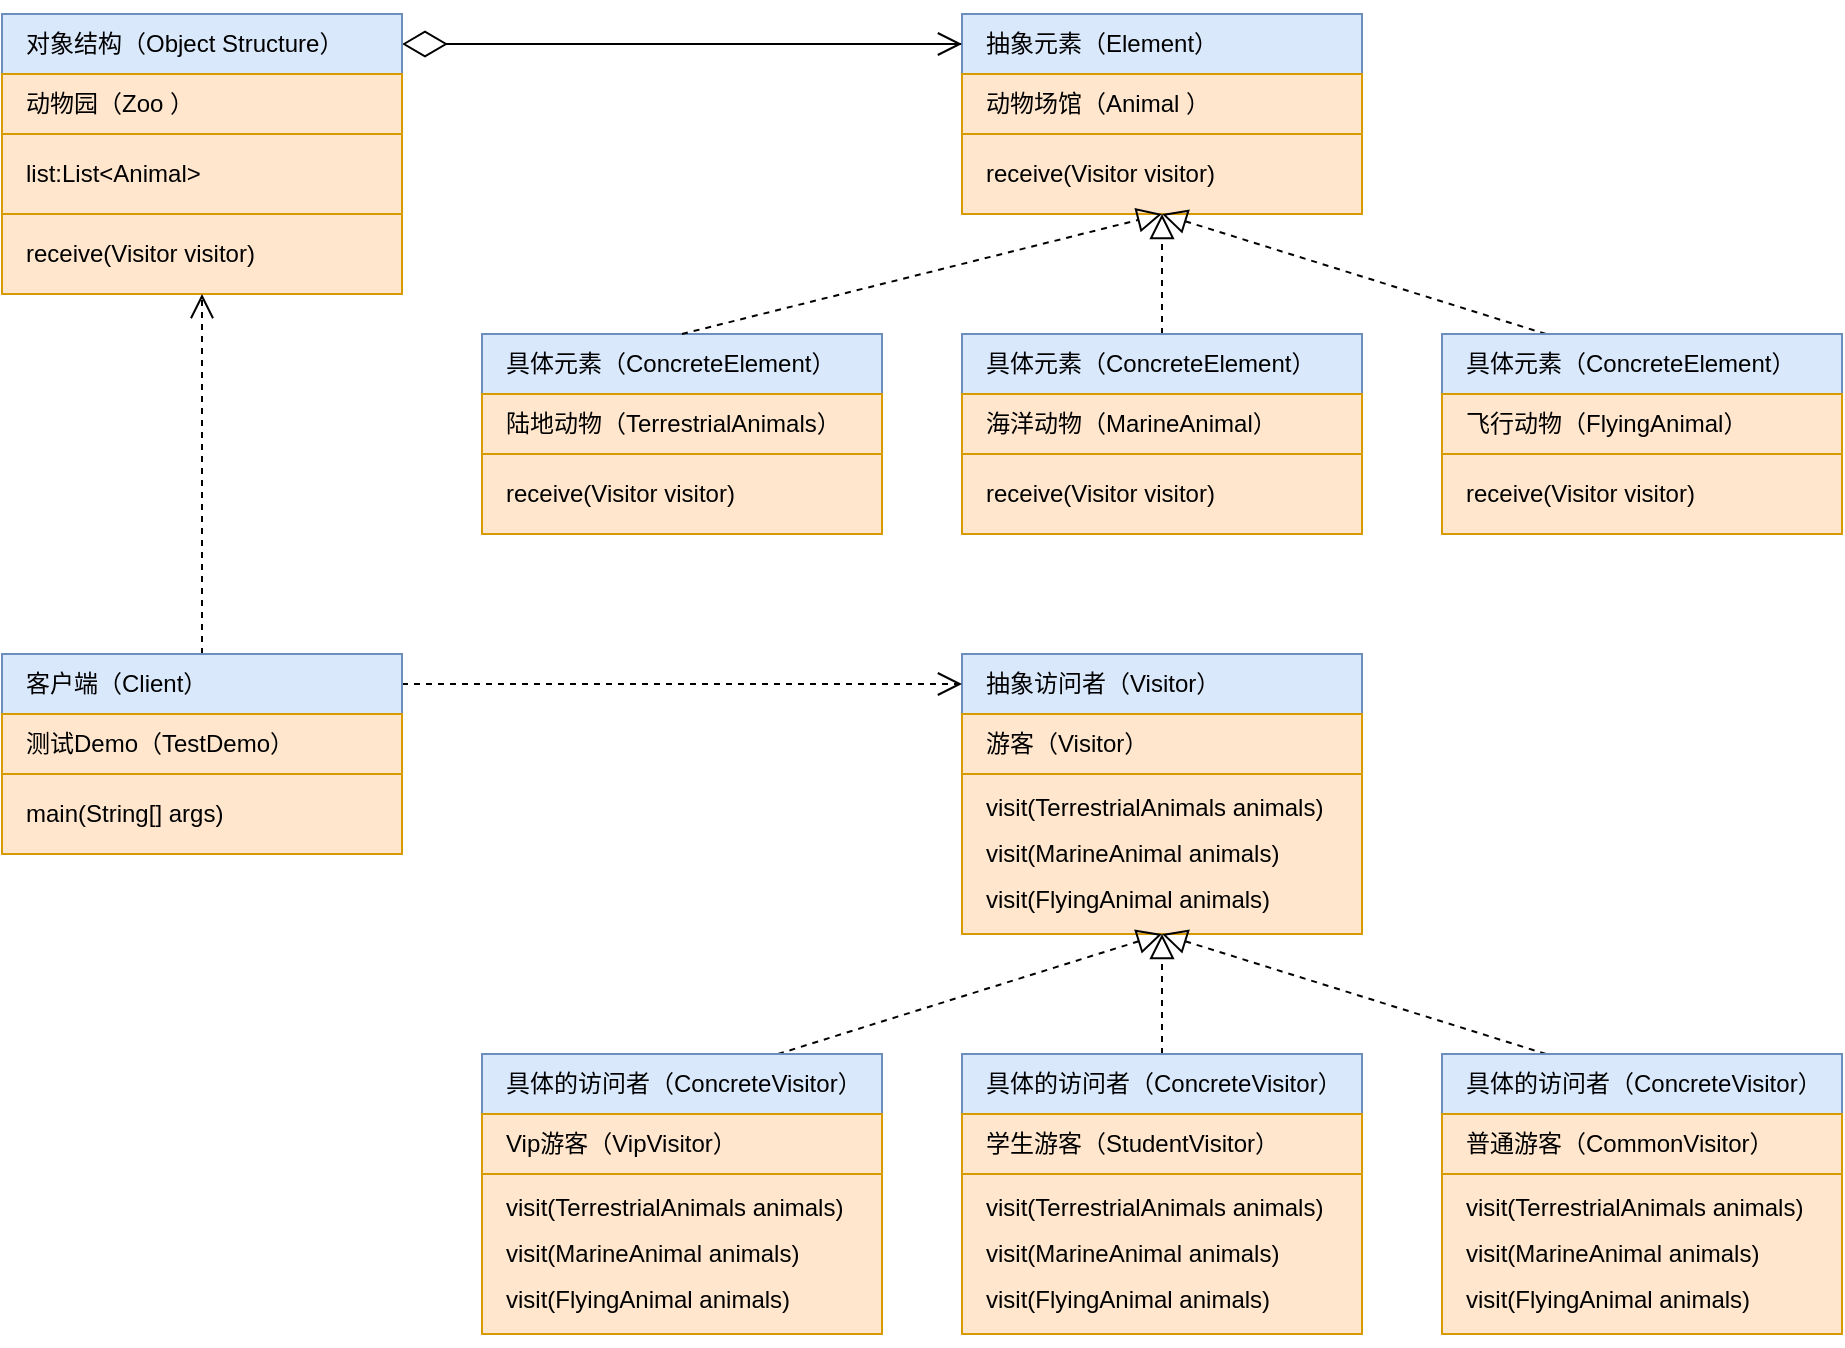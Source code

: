 <mxfile version="16.2.6" type="github">
  <diagram id="XOhA55NcS2QHTR4QWhDT" name="Page-1">
    <mxGraphModel dx="1303" dy="727" grid="1" gridSize="10" guides="1" tooltips="1" connect="1" arrows="1" fold="1" page="1" pageScale="1" pageWidth="827" pageHeight="1169" math="0" shadow="0">
      <root>
        <mxCell id="0" />
        <mxCell id="1" parent="0" />
        <mxCell id="sfOpB3X1GmYssThPa7Gk-39" style="edgeStyle=none;rounded=0;orthogonalLoop=1;jettySize=auto;html=1;endArrow=diamondThin;endFill=0;strokeWidth=1;endSize=20;" edge="1" parent="1" source="sfOpB3X1GmYssThPa7Gk-1" target="sfOpB3X1GmYssThPa7Gk-32">
          <mxGeometry relative="1" as="geometry" />
        </mxCell>
        <mxCell id="sfOpB3X1GmYssThPa7Gk-1" value="抽象元素（Element）" style="rounded=0;whiteSpace=wrap;html=1;fillColor=#dae8fc;strokeColor=#6c8ebf;align=left;spacingLeft=10;" vertex="1" parent="1">
          <mxGeometry x="520" y="40" width="200" height="30" as="geometry" />
        </mxCell>
        <mxCell id="sfOpB3X1GmYssThPa7Gk-2" value="&lt;span style=&quot;line-height: 1&quot;&gt;动物场馆（Animal&amp;nbsp;）&lt;/span&gt;" style="rounded=0;whiteSpace=wrap;html=1;fillColor=#ffe6cc;strokeColor=#d79b00;align=left;spacingLeft=10;" vertex="1" parent="1">
          <mxGeometry x="520" y="70" width="200" height="30" as="geometry" />
        </mxCell>
        <mxCell id="sfOpB3X1GmYssThPa7Gk-3" value="receive(Visitor visitor)" style="rounded=0;whiteSpace=wrap;html=1;fillColor=#ffe6cc;strokeColor=#d79b00;align=left;spacingLeft=10;" vertex="1" parent="1">
          <mxGeometry x="520" y="100" width="200" height="40" as="geometry" />
        </mxCell>
        <mxCell id="sfOpB3X1GmYssThPa7Gk-4" value="具体元素（ConcreteElement）" style="rounded=0;whiteSpace=wrap;html=1;fillColor=#dae8fc;strokeColor=#6c8ebf;align=left;spacingLeft=10;" vertex="1" parent="1">
          <mxGeometry x="280" y="200" width="200" height="30" as="geometry" />
        </mxCell>
        <mxCell id="sfOpB3X1GmYssThPa7Gk-5" value="&lt;span&gt;陆地动物（TerrestrialAnimals）&lt;/span&gt;" style="rounded=0;whiteSpace=wrap;html=1;fillColor=#ffe6cc;strokeColor=#d79b00;align=left;spacingLeft=10;" vertex="1" parent="1">
          <mxGeometry x="280" y="230" width="200" height="30" as="geometry" />
        </mxCell>
        <mxCell id="sfOpB3X1GmYssThPa7Gk-6" value="receive(Visitor visitor)" style="rounded=0;whiteSpace=wrap;html=1;fillColor=#ffe6cc;strokeColor=#d79b00;align=left;spacingLeft=10;" vertex="1" parent="1">
          <mxGeometry x="280" y="260" width="200" height="40" as="geometry" />
        </mxCell>
        <mxCell id="sfOpB3X1GmYssThPa7Gk-13" style="edgeStyle=orthogonalEdgeStyle;rounded=0;orthogonalLoop=1;jettySize=auto;html=1;entryX=0.5;entryY=1;entryDx=0;entryDy=0;endArrow=block;endFill=0;align=left;spacingLeft=10;endSize=10;dashed=1;" edge="1" parent="1" source="sfOpB3X1GmYssThPa7Gk-7" target="sfOpB3X1GmYssThPa7Gk-3">
          <mxGeometry relative="1" as="geometry" />
        </mxCell>
        <mxCell id="sfOpB3X1GmYssThPa7Gk-7" value="具体元素（ConcreteElement）" style="rounded=0;whiteSpace=wrap;html=1;fillColor=#dae8fc;strokeColor=#6c8ebf;align=left;spacingLeft=10;" vertex="1" parent="1">
          <mxGeometry x="520" y="200" width="200" height="30" as="geometry" />
        </mxCell>
        <mxCell id="sfOpB3X1GmYssThPa7Gk-8" value="&lt;span&gt;海洋动物（MarineAnimal）&lt;/span&gt;" style="rounded=0;whiteSpace=wrap;html=1;fillColor=#ffe6cc;strokeColor=#d79b00;align=left;spacingLeft=10;" vertex="1" parent="1">
          <mxGeometry x="520" y="230" width="200" height="30" as="geometry" />
        </mxCell>
        <mxCell id="sfOpB3X1GmYssThPa7Gk-9" value="receive(Visitor visitor)" style="rounded=0;whiteSpace=wrap;html=1;fillColor=#ffe6cc;strokeColor=#d79b00;align=left;spacingLeft=10;" vertex="1" parent="1">
          <mxGeometry x="520" y="260" width="200" height="40" as="geometry" />
        </mxCell>
        <mxCell id="sfOpB3X1GmYssThPa7Gk-16" style="edgeStyle=none;rounded=0;orthogonalLoop=1;jettySize=auto;html=1;endArrow=block;endFill=0;entryX=0.5;entryY=1;entryDx=0;entryDy=0;align=left;spacingLeft=10;endSize=10;dashed=1;" edge="1" parent="1" source="sfOpB3X1GmYssThPa7Gk-10" target="sfOpB3X1GmYssThPa7Gk-3">
          <mxGeometry relative="1" as="geometry" />
        </mxCell>
        <mxCell id="sfOpB3X1GmYssThPa7Gk-10" value="具体元素（ConcreteElement）" style="rounded=0;whiteSpace=wrap;html=1;fillColor=#dae8fc;strokeColor=#6c8ebf;align=left;spacingLeft=10;" vertex="1" parent="1">
          <mxGeometry x="760" y="200" width="200" height="30" as="geometry" />
        </mxCell>
        <mxCell id="sfOpB3X1GmYssThPa7Gk-11" value="&lt;span&gt;飞行动物（FlyingAnimal）&lt;/span&gt;" style="rounded=0;whiteSpace=wrap;html=1;fillColor=#ffe6cc;strokeColor=#d79b00;align=left;spacingLeft=10;" vertex="1" parent="1">
          <mxGeometry x="760" y="230" width="200" height="30" as="geometry" />
        </mxCell>
        <mxCell id="sfOpB3X1GmYssThPa7Gk-12" value="receive(Visitor visitor)" style="rounded=0;whiteSpace=wrap;html=1;fillColor=#ffe6cc;strokeColor=#d79b00;align=left;spacingLeft=10;" vertex="1" parent="1">
          <mxGeometry x="760" y="260" width="200" height="40" as="geometry" />
        </mxCell>
        <mxCell id="sfOpB3X1GmYssThPa7Gk-15" style="rounded=0;orthogonalLoop=1;jettySize=auto;html=1;entryX=0.5;entryY=1;entryDx=0;entryDy=0;endArrow=block;endFill=0;exitX=0.5;exitY=0;exitDx=0;exitDy=0;align=left;spacingLeft=10;endSize=10;dashed=1;" edge="1" parent="1" source="sfOpB3X1GmYssThPa7Gk-4" target="sfOpB3X1GmYssThPa7Gk-3">
          <mxGeometry relative="1" as="geometry">
            <mxPoint x="630" y="210" as="sourcePoint" />
            <mxPoint x="630" y="150" as="targetPoint" />
          </mxGeometry>
        </mxCell>
        <mxCell id="sfOpB3X1GmYssThPa7Gk-17" value="抽象访问者（Visitor）" style="rounded=0;whiteSpace=wrap;html=1;fillColor=#dae8fc;strokeColor=#6c8ebf;align=left;spacingLeft=10;" vertex="1" parent="1">
          <mxGeometry x="520" y="360" width="200" height="30" as="geometry" />
        </mxCell>
        <mxCell id="sfOpB3X1GmYssThPa7Gk-18" value="&lt;span&gt;游客（Visitor）&lt;/span&gt;" style="rounded=0;whiteSpace=wrap;html=1;fillColor=#ffe6cc;strokeColor=#d79b00;align=left;spacingLeft=10;" vertex="1" parent="1">
          <mxGeometry x="520" y="390" width="200" height="30" as="geometry" />
        </mxCell>
        <mxCell id="sfOpB3X1GmYssThPa7Gk-19" value="&lt;p style=&quot;line-height: 1.9&quot;&gt;visit(TerrestrialAnimals animals)&lt;br&gt;visit(MarineAnimal animals)&lt;br&gt;visit(FlyingAnimal animals)&lt;/p&gt;" style="rounded=0;whiteSpace=wrap;html=1;fillColor=#ffe6cc;strokeColor=#d79b00;align=left;spacingLeft=10;" vertex="1" parent="1">
          <mxGeometry x="520" y="420" width="200" height="80" as="geometry" />
        </mxCell>
        <mxCell id="sfOpB3X1GmYssThPa7Gk-29" style="edgeStyle=none;rounded=0;orthogonalLoop=1;jettySize=auto;html=1;entryX=0.5;entryY=1;entryDx=0;entryDy=0;endArrow=block;endFill=0;endSize=10;dashed=1;" edge="1" parent="1" source="sfOpB3X1GmYssThPa7Gk-20" target="sfOpB3X1GmYssThPa7Gk-19">
          <mxGeometry relative="1" as="geometry" />
        </mxCell>
        <mxCell id="sfOpB3X1GmYssThPa7Gk-20" value="具体的访问者（ConcreteVisitor）" style="rounded=0;whiteSpace=wrap;html=1;fillColor=#dae8fc;strokeColor=#6c8ebf;align=left;spacingLeft=10;" vertex="1" parent="1">
          <mxGeometry x="280" y="560" width="200" height="30" as="geometry" />
        </mxCell>
        <mxCell id="sfOpB3X1GmYssThPa7Gk-21" value="&lt;span&gt;Vip游客（VipVisitor）&lt;/span&gt;" style="rounded=0;whiteSpace=wrap;html=1;fillColor=#ffe6cc;strokeColor=#d79b00;align=left;spacingLeft=10;" vertex="1" parent="1">
          <mxGeometry x="280" y="590" width="200" height="30" as="geometry" />
        </mxCell>
        <mxCell id="sfOpB3X1GmYssThPa7Gk-22" value="&lt;p style=&quot;line-height: 1.9&quot;&gt;visit(TerrestrialAnimals animals)&lt;br&gt;visit(MarineAnimal animals)&lt;br&gt;visit(FlyingAnimal animals)&lt;/p&gt;" style="rounded=0;whiteSpace=wrap;html=1;fillColor=#ffe6cc;strokeColor=#d79b00;align=left;spacingLeft=10;" vertex="1" parent="1">
          <mxGeometry x="280" y="620" width="200" height="80" as="geometry" />
        </mxCell>
        <mxCell id="sfOpB3X1GmYssThPa7Gk-30" style="edgeStyle=none;rounded=0;orthogonalLoop=1;jettySize=auto;html=1;endArrow=block;endFill=0;endSize=10;dashed=1;" edge="1" parent="1" source="sfOpB3X1GmYssThPa7Gk-23" target="sfOpB3X1GmYssThPa7Gk-19">
          <mxGeometry relative="1" as="geometry" />
        </mxCell>
        <mxCell id="sfOpB3X1GmYssThPa7Gk-23" value="具体的访问者（ConcreteVisitor）" style="rounded=0;whiteSpace=wrap;html=1;fillColor=#dae8fc;strokeColor=#6c8ebf;align=left;spacingLeft=10;" vertex="1" parent="1">
          <mxGeometry x="520" y="560" width="200" height="30" as="geometry" />
        </mxCell>
        <mxCell id="sfOpB3X1GmYssThPa7Gk-24" value="&lt;span&gt;学生游客（StudentVisitor）&lt;/span&gt;" style="rounded=0;whiteSpace=wrap;html=1;fillColor=#ffe6cc;strokeColor=#d79b00;align=left;spacingLeft=10;" vertex="1" parent="1">
          <mxGeometry x="520" y="590" width="200" height="30" as="geometry" />
        </mxCell>
        <mxCell id="sfOpB3X1GmYssThPa7Gk-25" value="&lt;p style=&quot;line-height: 1.9&quot;&gt;visit(TerrestrialAnimals animals)&lt;br&gt;visit(MarineAnimal animals)&lt;br&gt;visit(FlyingAnimal animals)&lt;/p&gt;" style="rounded=0;whiteSpace=wrap;html=1;fillColor=#ffe6cc;strokeColor=#d79b00;align=left;spacingLeft=10;" vertex="1" parent="1">
          <mxGeometry x="520" y="620" width="200" height="80" as="geometry" />
        </mxCell>
        <mxCell id="sfOpB3X1GmYssThPa7Gk-31" style="edgeStyle=none;rounded=0;orthogonalLoop=1;jettySize=auto;html=1;endArrow=block;endFill=0;entryX=0.5;entryY=1;entryDx=0;entryDy=0;endSize=10;dashed=1;" edge="1" parent="1" source="sfOpB3X1GmYssThPa7Gk-26" target="sfOpB3X1GmYssThPa7Gk-19">
          <mxGeometry relative="1" as="geometry" />
        </mxCell>
        <mxCell id="sfOpB3X1GmYssThPa7Gk-26" value="具体的访问者（ConcreteVisitor）" style="rounded=0;whiteSpace=wrap;html=1;fillColor=#dae8fc;strokeColor=#6c8ebf;align=left;spacingLeft=10;" vertex="1" parent="1">
          <mxGeometry x="760" y="560" width="200" height="30" as="geometry" />
        </mxCell>
        <mxCell id="sfOpB3X1GmYssThPa7Gk-27" value="&lt;span&gt;普通游客（CommonVisitor）&lt;/span&gt;" style="rounded=0;whiteSpace=wrap;html=1;fillColor=#ffe6cc;strokeColor=#d79b00;align=left;spacingLeft=10;" vertex="1" parent="1">
          <mxGeometry x="760" y="590" width="200" height="30" as="geometry" />
        </mxCell>
        <mxCell id="sfOpB3X1GmYssThPa7Gk-28" value="&lt;p style=&quot;line-height: 1.9&quot;&gt;visit(TerrestrialAnimals animals)&lt;br&gt;visit(MarineAnimal animals)&lt;br&gt;visit(FlyingAnimal animals)&lt;/p&gt;" style="rounded=0;whiteSpace=wrap;html=1;fillColor=#ffe6cc;strokeColor=#d79b00;align=left;spacingLeft=10;" vertex="1" parent="1">
          <mxGeometry x="760" y="620" width="200" height="80" as="geometry" />
        </mxCell>
        <mxCell id="sfOpB3X1GmYssThPa7Gk-38" style="edgeStyle=none;rounded=0;orthogonalLoop=1;jettySize=auto;html=1;entryX=0;entryY=0.5;entryDx=0;entryDy=0;endArrow=open;endFill=0;strokeWidth=1;endSize=10;" edge="1" parent="1" target="sfOpB3X1GmYssThPa7Gk-1">
          <mxGeometry relative="1" as="geometry">
            <mxPoint x="270" y="55" as="sourcePoint" />
          </mxGeometry>
        </mxCell>
        <mxCell id="sfOpB3X1GmYssThPa7Gk-32" value="对象结构（Object Structure）" style="rounded=0;whiteSpace=wrap;html=1;fillColor=#dae8fc;strokeColor=#6c8ebf;align=left;spacingLeft=10;" vertex="1" parent="1">
          <mxGeometry x="40" y="40" width="200" height="30" as="geometry" />
        </mxCell>
        <mxCell id="sfOpB3X1GmYssThPa7Gk-33" value="&lt;span&gt;动物园（Zoo ）&lt;/span&gt;" style="rounded=0;whiteSpace=wrap;html=1;fillColor=#ffe6cc;strokeColor=#d79b00;align=left;spacingLeft=10;" vertex="1" parent="1">
          <mxGeometry x="40" y="70" width="200" height="30" as="geometry" />
        </mxCell>
        <mxCell id="sfOpB3X1GmYssThPa7Gk-35" value="receive(Visitor visitor)" style="rounded=0;whiteSpace=wrap;html=1;fillColor=#ffe6cc;strokeColor=#d79b00;align=left;spacingLeft=10;" vertex="1" parent="1">
          <mxGeometry x="40" y="140" width="200" height="40" as="geometry" />
        </mxCell>
        <mxCell id="sfOpB3X1GmYssThPa7Gk-37" value="list:List&amp;lt;Animal&amp;gt;" style="rounded=0;whiteSpace=wrap;html=1;fillColor=#ffe6cc;strokeColor=#d79b00;align=left;spacingLeft=10;" vertex="1" parent="1">
          <mxGeometry x="40" y="100" width="200" height="40" as="geometry" />
        </mxCell>
        <mxCell id="sfOpB3X1GmYssThPa7Gk-44" style="edgeStyle=none;rounded=0;orthogonalLoop=1;jettySize=auto;html=1;dashed=1;endArrow=open;endFill=0;endSize=10;strokeWidth=1;" edge="1" parent="1" source="sfOpB3X1GmYssThPa7Gk-40" target="sfOpB3X1GmYssThPa7Gk-17">
          <mxGeometry relative="1" as="geometry" />
        </mxCell>
        <mxCell id="sfOpB3X1GmYssThPa7Gk-45" style="edgeStyle=none;rounded=0;orthogonalLoop=1;jettySize=auto;html=1;entryX=0.5;entryY=1;entryDx=0;entryDy=0;dashed=1;endArrow=open;endFill=0;endSize=10;strokeWidth=1;" edge="1" parent="1" source="sfOpB3X1GmYssThPa7Gk-40" target="sfOpB3X1GmYssThPa7Gk-35">
          <mxGeometry relative="1" as="geometry" />
        </mxCell>
        <mxCell id="sfOpB3X1GmYssThPa7Gk-40" value="客户端（Client）" style="rounded=0;whiteSpace=wrap;html=1;fillColor=#dae8fc;strokeColor=#6c8ebf;align=left;spacingLeft=10;" vertex="1" parent="1">
          <mxGeometry x="40" y="360" width="200" height="30" as="geometry" />
        </mxCell>
        <mxCell id="sfOpB3X1GmYssThPa7Gk-41" value="&lt;span&gt;测试Demo（TestDemo）&lt;/span&gt;" style="rounded=0;whiteSpace=wrap;html=1;fillColor=#ffe6cc;strokeColor=#d79b00;align=left;spacingLeft=10;" vertex="1" parent="1">
          <mxGeometry x="40" y="390" width="200" height="30" as="geometry" />
        </mxCell>
        <mxCell id="sfOpB3X1GmYssThPa7Gk-42" value="main(String[] args)" style="rounded=0;whiteSpace=wrap;html=1;fillColor=#ffe6cc;strokeColor=#d79b00;align=left;spacingLeft=10;" vertex="1" parent="1">
          <mxGeometry x="40" y="420" width="200" height="40" as="geometry" />
        </mxCell>
      </root>
    </mxGraphModel>
  </diagram>
</mxfile>
